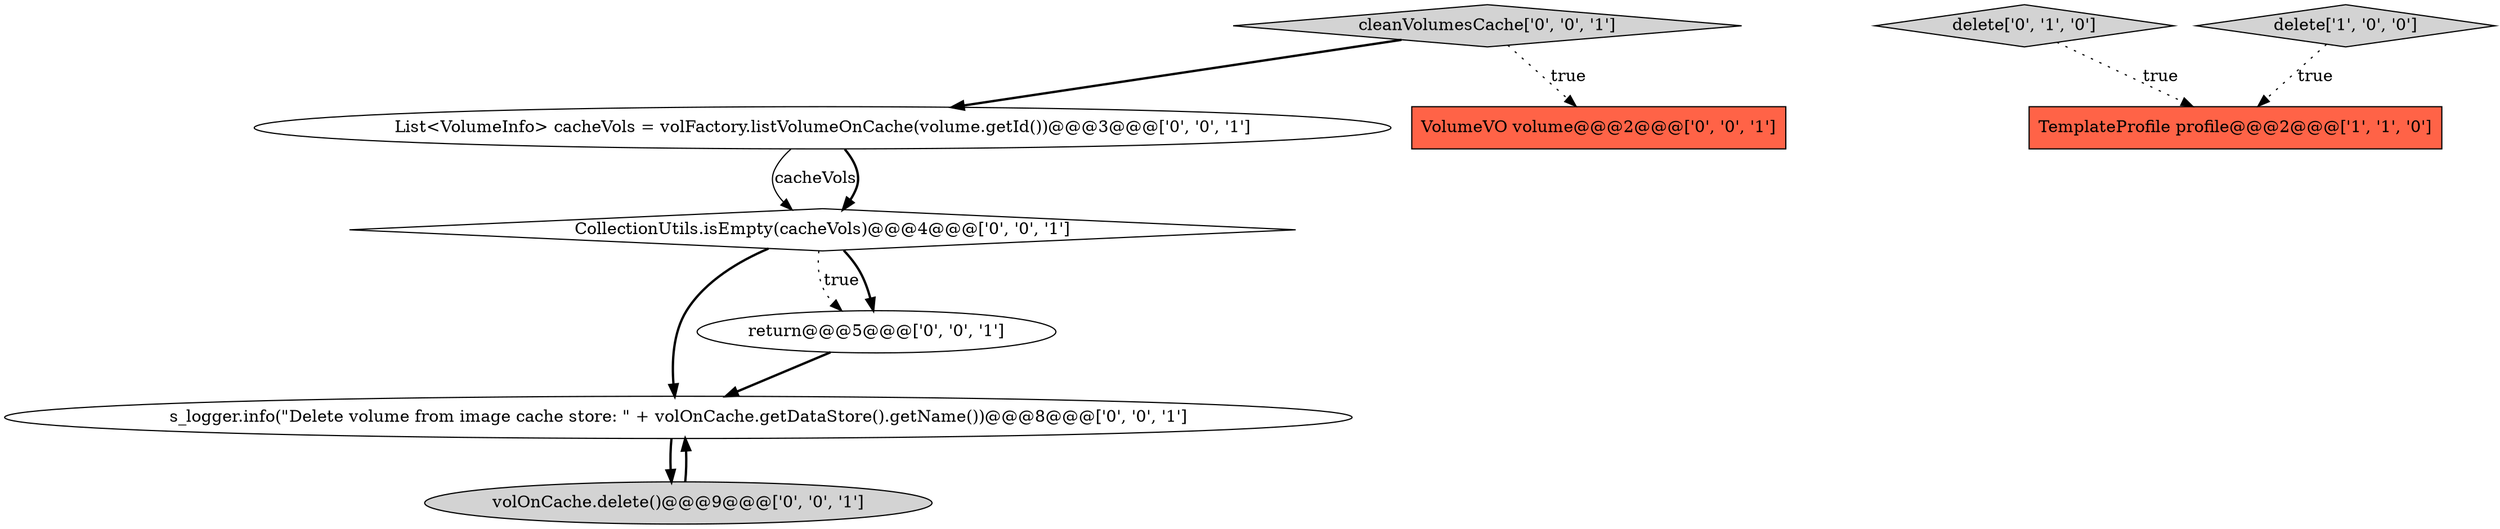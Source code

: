 digraph {
5 [style = filled, label = "cleanVolumesCache['0', '0', '1']", fillcolor = lightgray, shape = diamond image = "AAA0AAABBB3BBB"];
6 [style = filled, label = "List<VolumeInfo> cacheVols = volFactory.listVolumeOnCache(volume.getId())@@@3@@@['0', '0', '1']", fillcolor = white, shape = ellipse image = "AAA0AAABBB3BBB"];
7 [style = filled, label = "volOnCache.delete()@@@9@@@['0', '0', '1']", fillcolor = lightgray, shape = ellipse image = "AAA0AAABBB3BBB"];
2 [style = filled, label = "delete['0', '1', '0']", fillcolor = lightgray, shape = diamond image = "AAA0AAABBB2BBB"];
3 [style = filled, label = "s_logger.info(\"Delete volume from image cache store: \" + volOnCache.getDataStore().getName())@@@8@@@['0', '0', '1']", fillcolor = white, shape = ellipse image = "AAA0AAABBB3BBB"];
4 [style = filled, label = "VolumeVO volume@@@2@@@['0', '0', '1']", fillcolor = tomato, shape = box image = "AAA0AAABBB3BBB"];
8 [style = filled, label = "return@@@5@@@['0', '0', '1']", fillcolor = white, shape = ellipse image = "AAA0AAABBB3BBB"];
0 [style = filled, label = "TemplateProfile profile@@@2@@@['1', '1', '0']", fillcolor = tomato, shape = box image = "AAA0AAABBB1BBB"];
1 [style = filled, label = "delete['1', '0', '0']", fillcolor = lightgray, shape = diamond image = "AAA0AAABBB1BBB"];
9 [style = filled, label = "CollectionUtils.isEmpty(cacheVols)@@@4@@@['0', '0', '1']", fillcolor = white, shape = diamond image = "AAA0AAABBB3BBB"];
9->3 [style = bold, label=""];
9->8 [style = dotted, label="true"];
2->0 [style = dotted, label="true"];
5->4 [style = dotted, label="true"];
9->8 [style = bold, label=""];
5->6 [style = bold, label=""];
3->7 [style = bold, label=""];
1->0 [style = dotted, label="true"];
6->9 [style = solid, label="cacheVols"];
8->3 [style = bold, label=""];
6->9 [style = bold, label=""];
7->3 [style = bold, label=""];
}
